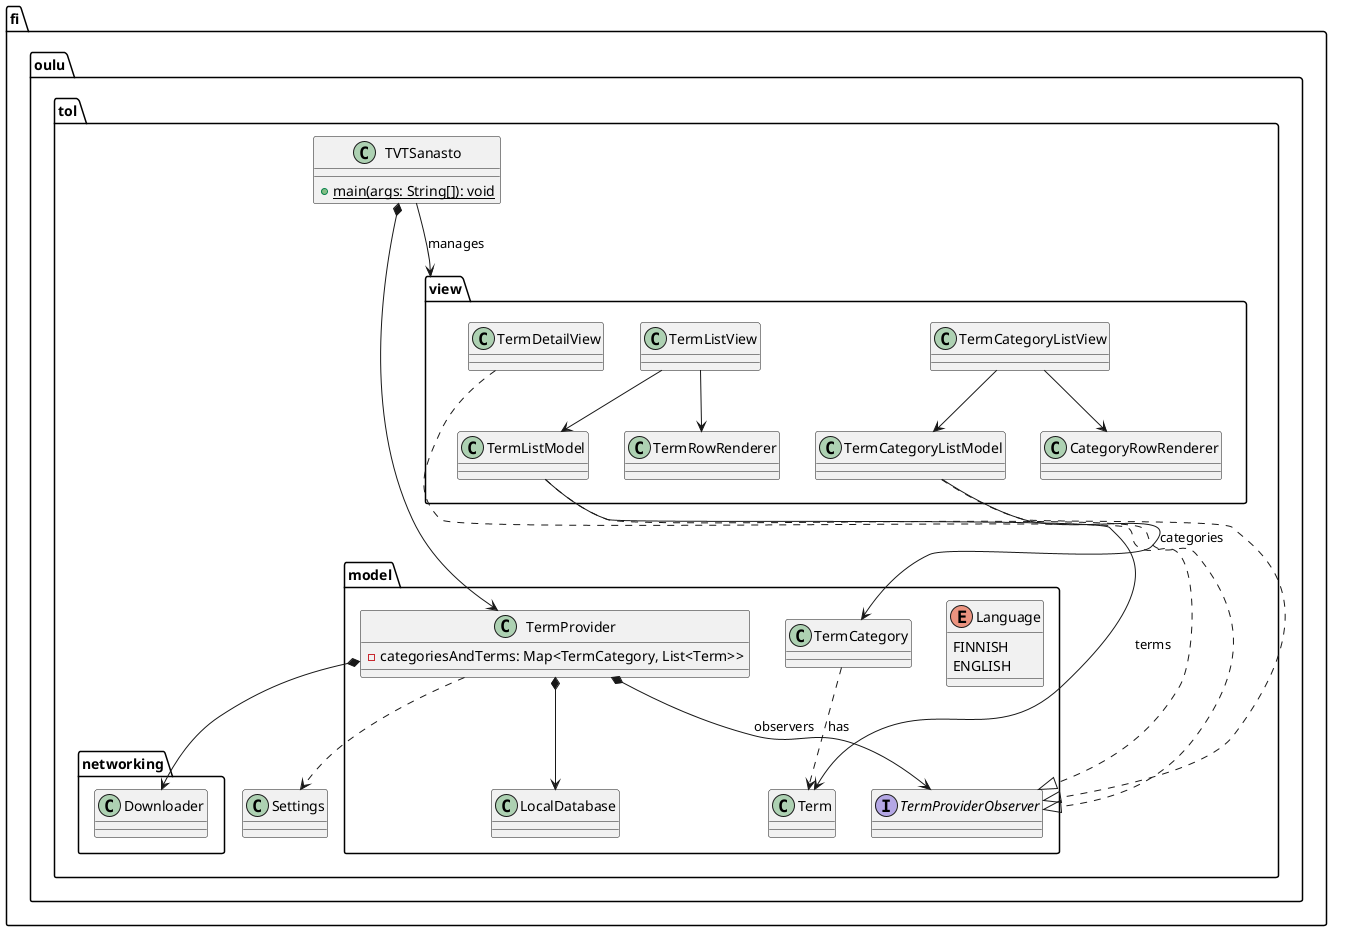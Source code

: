 @startuml
package fi.oulu.tol {
	package fi.oulu.tol.model {

		enum Language {
			FINNISH
			ENGLISH
		}
		class Term
		class TermCategory
		class LocalDatabase
		class TermProvider {
			-categoriesAndTerms: Map<TermCategory, List<Term>>
		}
		interface TermProviderObserver

		TermProvider *--> LocalDatabase
		TermProvider *--> TermProviderObserver: observers
		TermCategory ..> Term : has
	}

	package fi.oulu.tol.networking {
		class Downloader
	}

	TermProvider *--> Downloader

	package fi.oulu.tol.view {
		class TermCategoryListModel
		class TermCategoryListView
		class CategoryRowRenderer
		class TermListModel
		class TermListView
		class TermDetailView
		class TermRowRenderer
		TermCategoryListView --> TermCategoryListModel
		TermCategoryListView --> CategoryRowRenderer
		TermListView --> TermListModel
		TermListView --> TermRowRenderer
	}
	TermCategoryListModel ..|> TermProviderObserver
	TermListModel ..|> TermProviderObserver
	TermDetailView ..|> TermProviderObserver
	TermListModel --> Term: terms
	TermCategoryListModel --> TermCategory: categories
	class TVTSanasto {
		+{static}main(args: String[]): void
	}
	class Settings
	TVTSanasto *--> TermProvider
	TVTSanasto --> fi.oulu.tol.view: manages
	TermProvider ..> Settings
}
@enduml